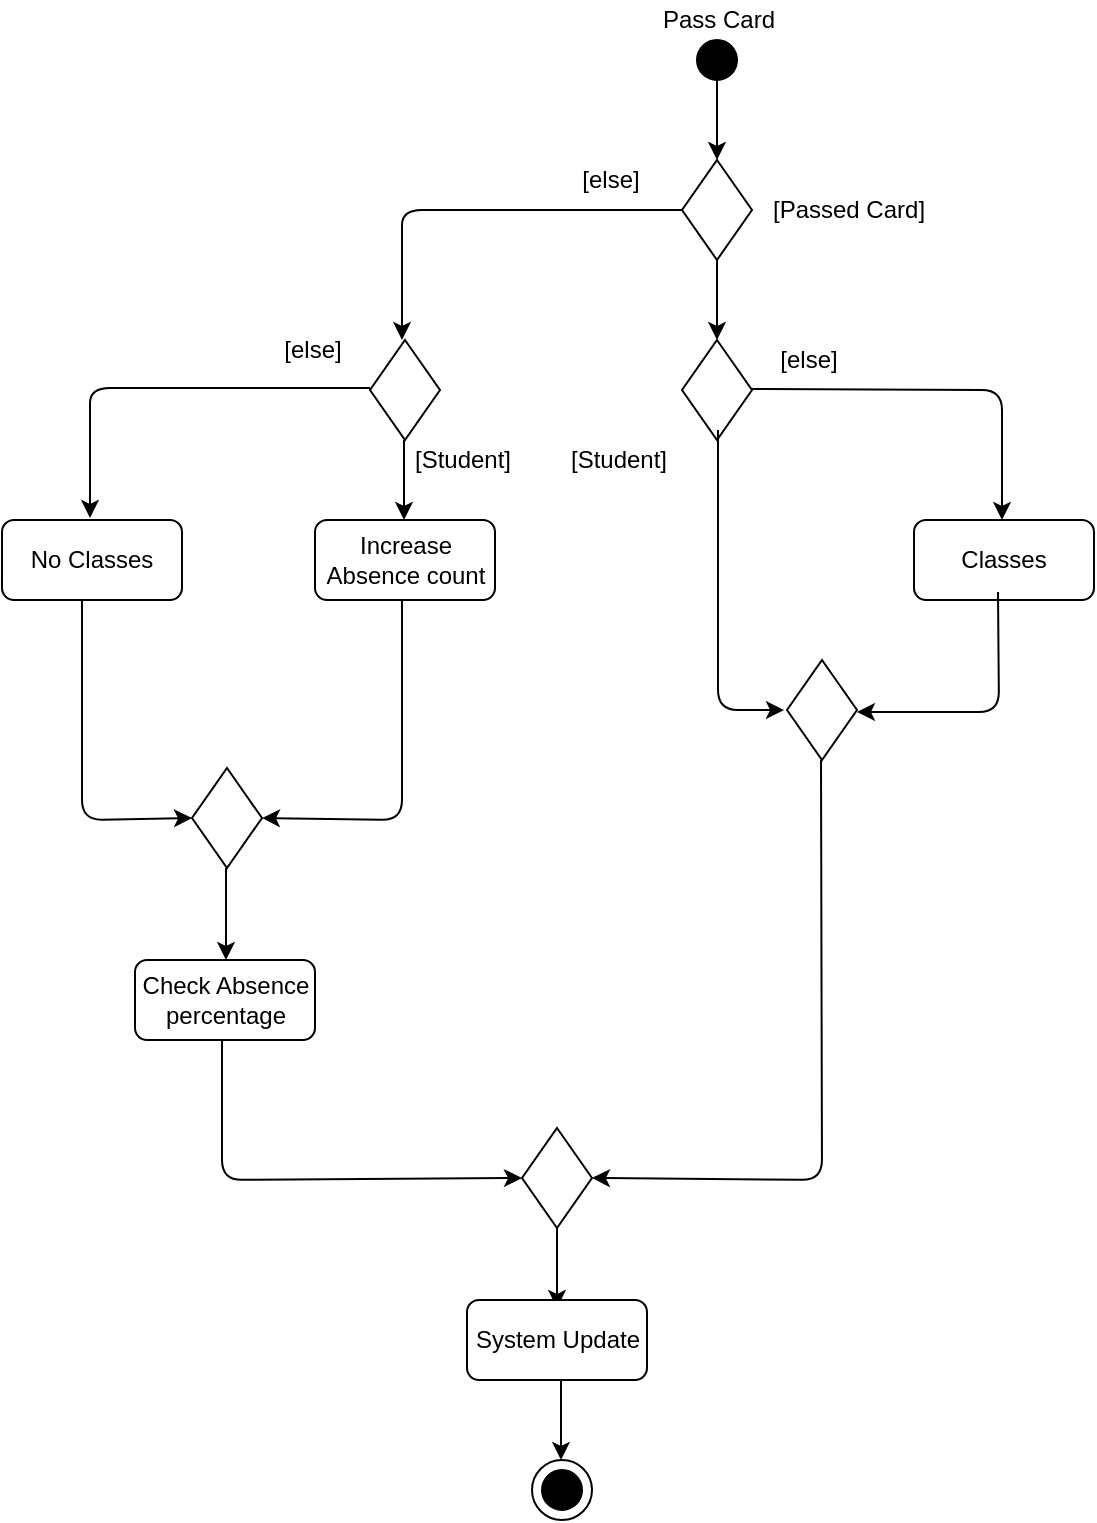 <mxfile version="13.0.3" type="device"><diagram id="vpHdwl4DT8VWufmMKaKR" name="Page-1"><mxGraphModel dx="2500" dy="931" grid="1" gridSize="10" guides="1" tooltips="1" connect="1" arrows="1" fold="1" page="1" pageScale="1" pageWidth="827" pageHeight="1169" math="0" shadow="0"><root><mxCell id="0"/><mxCell id="1" parent="0"/><mxCell id="qNQ2lYrgFTTMO-GZoWwa-4" style="edgeStyle=orthogonalEdgeStyle;rounded=0;orthogonalLoop=1;jettySize=auto;html=1;" edge="1" parent="1" source="qNQ2lYrgFTTMO-GZoWwa-2"><mxGeometry relative="1" as="geometry"><mxPoint x="267.5" y="90" as="targetPoint"/></mxGeometry></mxCell><mxCell id="qNQ2lYrgFTTMO-GZoWwa-2" value="" style="ellipse;whiteSpace=wrap;html=1;aspect=fixed;strokeColor=#000000;fillColor=#000000;" vertex="1" parent="1"><mxGeometry x="257.5" y="30" width="20" height="20" as="geometry"/></mxCell><mxCell id="qNQ2lYrgFTTMO-GZoWwa-5" value="&lt;div&gt;Pass Card&lt;/div&gt;" style="text;html=1;align=center;verticalAlign=middle;resizable=0;points=[];autosize=1;" vertex="1" parent="1"><mxGeometry x="232.5" y="10" width="70" height="20" as="geometry"/></mxCell><mxCell id="qNQ2lYrgFTTMO-GZoWwa-13" value="" style="edgeStyle=orthogonalEdgeStyle;rounded=0;orthogonalLoop=1;jettySize=auto;html=1;" edge="1" parent="1" source="qNQ2lYrgFTTMO-GZoWwa-11"><mxGeometry relative="1" as="geometry"><mxPoint x="267.5" y="180" as="targetPoint"/></mxGeometry></mxCell><mxCell id="qNQ2lYrgFTTMO-GZoWwa-11" value="" style="rhombus;whiteSpace=wrap;html=1;strokeColor=#000000;fillColor=#FFFFFF;" vertex="1" parent="1"><mxGeometry x="250" y="90" width="35" height="50" as="geometry"/></mxCell><mxCell id="qNQ2lYrgFTTMO-GZoWwa-14" value="[Passed Card]" style="text;html=1;align=center;verticalAlign=middle;resizable=0;points=[];autosize=1;" vertex="1" parent="1"><mxGeometry x="287.5" y="105" width="90" height="20" as="geometry"/></mxCell><mxCell id="qNQ2lYrgFTTMO-GZoWwa-15" value="" style="endArrow=classic;html=1;exitX=0;exitY=0.5;exitDx=0;exitDy=0;" edge="1" parent="1" source="qNQ2lYrgFTTMO-GZoWwa-11"><mxGeometry width="50" height="50" relative="1" as="geometry"><mxPoint x="182.5" y="114.5" as="sourcePoint"/><mxPoint x="110" y="180" as="targetPoint"/><Array as="points"><mxPoint x="110" y="115"/><mxPoint x="110" y="130"/></Array></mxGeometry></mxCell><mxCell id="qNQ2lYrgFTTMO-GZoWwa-16" value="[else]" style="text;html=1;align=center;verticalAlign=middle;resizable=0;points=[];autosize=1;" vertex="1" parent="1"><mxGeometry x="189" y="90" width="50" height="20" as="geometry"/></mxCell><mxCell id="qNQ2lYrgFTTMO-GZoWwa-19" value="" style="rhombus;whiteSpace=wrap;html=1;strokeColor=#000000;fillColor=#FFFFFF;" vertex="1" parent="1"><mxGeometry x="94" y="180" width="35" height="50" as="geometry"/></mxCell><mxCell id="qNQ2lYrgFTTMO-GZoWwa-22" value="[Student]" style="text;html=1;align=center;verticalAlign=middle;resizable=0;points=[];autosize=1;" vertex="1" parent="1"><mxGeometry x="110" y="230" width="60" height="20" as="geometry"/></mxCell><mxCell id="qNQ2lYrgFTTMO-GZoWwa-24" value="" style="endArrow=classic;html=1;" edge="1" parent="1"><mxGeometry width="50" height="50" relative="1" as="geometry"><mxPoint x="111" y="230" as="sourcePoint"/><mxPoint x="111" y="270" as="targetPoint"/></mxGeometry></mxCell><mxCell id="qNQ2lYrgFTTMO-GZoWwa-25" value="[else]" style="text;html=1;align=center;verticalAlign=middle;resizable=0;points=[];autosize=1;" vertex="1" parent="1"><mxGeometry x="40" y="175" width="50" height="20" as="geometry"/></mxCell><mxCell id="qNQ2lYrgFTTMO-GZoWwa-30" value="" style="endArrow=classic;html=1;exitX=0;exitY=0.5;exitDx=0;exitDy=0;" edge="1" parent="1"><mxGeometry width="50" height="50" relative="1" as="geometry"><mxPoint x="94" y="204" as="sourcePoint"/><mxPoint x="-46" y="269" as="targetPoint"/><Array as="points"><mxPoint x="-46" y="204"/><mxPoint x="-46" y="219"/></Array></mxGeometry></mxCell><mxCell id="qNQ2lYrgFTTMO-GZoWwa-31" value="" style="rhombus;whiteSpace=wrap;html=1;strokeColor=#000000;fillColor=#FFFFFF;" vertex="1" parent="1"><mxGeometry x="250" y="180" width="35" height="50" as="geometry"/></mxCell><mxCell id="qNQ2lYrgFTTMO-GZoWwa-32" value="[Student]" style="text;html=1;align=center;verticalAlign=middle;resizable=0;points=[];autosize=1;" vertex="1" parent="1"><mxGeometry x="187.5" y="230" width="60" height="20" as="geometry"/></mxCell><mxCell id="qNQ2lYrgFTTMO-GZoWwa-33" value="" style="endArrow=classic;html=1;" edge="1" parent="1"><mxGeometry width="50" height="50" relative="1" as="geometry"><mxPoint x="268" y="225" as="sourcePoint"/><mxPoint x="301" y="365" as="targetPoint"/><Array as="points"><mxPoint x="268" y="365"/></Array></mxGeometry></mxCell><mxCell id="qNQ2lYrgFTTMO-GZoWwa-34" value="[else]" style="text;html=1;align=center;verticalAlign=middle;resizable=0;points=[];autosize=1;" vertex="1" parent="1"><mxGeometry x="287.5" y="180" width="50" height="20" as="geometry"/></mxCell><mxCell id="qNQ2lYrgFTTMO-GZoWwa-36" value="" style="endArrow=classic;html=1;" edge="1" parent="1"><mxGeometry width="50" height="50" relative="1" as="geometry"><mxPoint x="285" y="204.5" as="sourcePoint"/><mxPoint x="410" y="270" as="targetPoint"/><Array as="points"><mxPoint x="410" y="205"/></Array></mxGeometry></mxCell><mxCell id="qNQ2lYrgFTTMO-GZoWwa-37" value="Increase Absence count" style="rounded=1;whiteSpace=wrap;html=1;strokeColor=#000000;fillColor=#FFFFFF;" vertex="1" parent="1"><mxGeometry x="66.5" y="270" width="90" height="40" as="geometry"/></mxCell><mxCell id="qNQ2lYrgFTTMO-GZoWwa-39" value="No Classes" style="rounded=1;whiteSpace=wrap;html=1;strokeColor=#000000;fillColor=#FFFFFF;" vertex="1" parent="1"><mxGeometry x="-90" y="270" width="90" height="40" as="geometry"/></mxCell><mxCell id="qNQ2lYrgFTTMO-GZoWwa-40" value="Classes" style="rounded=1;whiteSpace=wrap;html=1;strokeColor=#000000;fillColor=#FFFFFF;" vertex="1" parent="1"><mxGeometry x="366" y="270" width="90" height="40" as="geometry"/></mxCell><mxCell id="qNQ2lYrgFTTMO-GZoWwa-45" value="" style="endArrow=classic;html=1;" edge="1" parent="1"><mxGeometry width="50" height="50" relative="1" as="geometry"><mxPoint x="408" y="306" as="sourcePoint"/><mxPoint x="337.5" y="366" as="targetPoint"/><Array as="points"><mxPoint x="408.5" y="366"/></Array></mxGeometry></mxCell><mxCell id="qNQ2lYrgFTTMO-GZoWwa-47" value="" style="rhombus;whiteSpace=wrap;html=1;strokeColor=#000000;fillColor=#FFFFFF;" vertex="1" parent="1"><mxGeometry x="302.5" y="340" width="35" height="50" as="geometry"/></mxCell><mxCell id="qNQ2lYrgFTTMO-GZoWwa-48" value="" style="rhombus;whiteSpace=wrap;html=1;strokeColor=#000000;fillColor=#FFFFFF;" vertex="1" parent="1"><mxGeometry x="5" y="394" width="35" height="50" as="geometry"/></mxCell><mxCell id="qNQ2lYrgFTTMO-GZoWwa-50" value="" style="endArrow=classic;html=1;entryX=0;entryY=0.5;entryDx=0;entryDy=0;" edge="1" parent="1" target="qNQ2lYrgFTTMO-GZoWwa-48"><mxGeometry width="50" height="50" relative="1" as="geometry"><mxPoint x="-50" y="310" as="sourcePoint"/><mxPoint x="-17" y="420" as="targetPoint"/><Array as="points"><mxPoint x="-50" y="420"/></Array></mxGeometry></mxCell><mxCell id="qNQ2lYrgFTTMO-GZoWwa-51" value="" style="endArrow=classic;html=1;entryX=1;entryY=0.5;entryDx=0;entryDy=0;" edge="1" parent="1" target="qNQ2lYrgFTTMO-GZoWwa-48"><mxGeometry width="50" height="50" relative="1" as="geometry"><mxPoint x="110" y="310" as="sourcePoint"/><mxPoint x="30" y="420" as="targetPoint"/><Array as="points"><mxPoint x="110" y="420"/></Array></mxGeometry></mxCell><mxCell id="qNQ2lYrgFTTMO-GZoWwa-53" value="" style="endArrow=classic;html=1;" edge="1" parent="1"><mxGeometry width="50" height="50" relative="1" as="geometry"><mxPoint x="22" y="444" as="sourcePoint"/><mxPoint x="22" y="490" as="targetPoint"/></mxGeometry></mxCell><mxCell id="qNQ2lYrgFTTMO-GZoWwa-54" value="Check Absence percentage" style="rounded=1;whiteSpace=wrap;html=1;strokeColor=#000000;fillColor=#FFFFFF;" vertex="1" parent="1"><mxGeometry x="-23.5" y="490" width="90" height="40" as="geometry"/></mxCell><mxCell id="qNQ2lYrgFTTMO-GZoWwa-55" value="" style="endArrow=classic;html=1;entryX=0;entryY=0.5;entryDx=0;entryDy=0;" edge="1" parent="1" target="qNQ2lYrgFTTMO-GZoWwa-57"><mxGeometry width="50" height="50" relative="1" as="geometry"><mxPoint x="20" y="529.5" as="sourcePoint"/><mxPoint x="160" y="599" as="targetPoint"/><Array as="points"><mxPoint x="20" y="600"/></Array></mxGeometry></mxCell><mxCell id="qNQ2lYrgFTTMO-GZoWwa-56" value="" style="endArrow=classic;html=1;entryX=1;entryY=0.5;entryDx=0;entryDy=0;" edge="1" parent="1" target="qNQ2lYrgFTTMO-GZoWwa-57"><mxGeometry width="50" height="50" relative="1" as="geometry"><mxPoint x="319.5" y="390" as="sourcePoint"/><mxPoint x="250" y="600" as="targetPoint"/><Array as="points"><mxPoint x="320" y="600"/></Array></mxGeometry></mxCell><mxCell id="qNQ2lYrgFTTMO-GZoWwa-57" value="" style="rhombus;whiteSpace=wrap;html=1;strokeColor=#000000;fillColor=#FFFFFF;" vertex="1" parent="1"><mxGeometry x="170" y="574" width="35" height="50" as="geometry"/></mxCell><mxCell id="qNQ2lYrgFTTMO-GZoWwa-58" value="" style="endArrow=classic;html=1;" edge="1" parent="1"><mxGeometry width="50" height="50" relative="1" as="geometry"><mxPoint x="187.5" y="624" as="sourcePoint"/><mxPoint x="187.5" y="664" as="targetPoint"/></mxGeometry></mxCell><mxCell id="qNQ2lYrgFTTMO-GZoWwa-59" value="&lt;div&gt;System Update&lt;/div&gt;" style="rounded=1;whiteSpace=wrap;html=1;strokeColor=#000000;fillColor=#FFFFFF;" vertex="1" parent="1"><mxGeometry x="142.5" y="660" width="90" height="40" as="geometry"/></mxCell><mxCell id="qNQ2lYrgFTTMO-GZoWwa-61" value="" style="ellipse;whiteSpace=wrap;html=1;aspect=fixed;strokeColor=#000000;fillColor=#000000;" vertex="1" parent="1"><mxGeometry x="180" y="745" width="20" height="20" as="geometry"/></mxCell><mxCell id="qNQ2lYrgFTTMO-GZoWwa-62" value="" style="ellipse;whiteSpace=wrap;html=1;aspect=fixed;fillColor=none;" vertex="1" parent="1"><mxGeometry x="175" y="740" width="30" height="30" as="geometry"/></mxCell><mxCell id="qNQ2lYrgFTTMO-GZoWwa-67" value="" style="endArrow=classic;html=1;" edge="1" parent="1"><mxGeometry width="50" height="50" relative="1" as="geometry"><mxPoint x="189.5" y="700" as="sourcePoint"/><mxPoint x="189.5" y="740" as="targetPoint"/></mxGeometry></mxCell></root></mxGraphModel></diagram></mxfile>